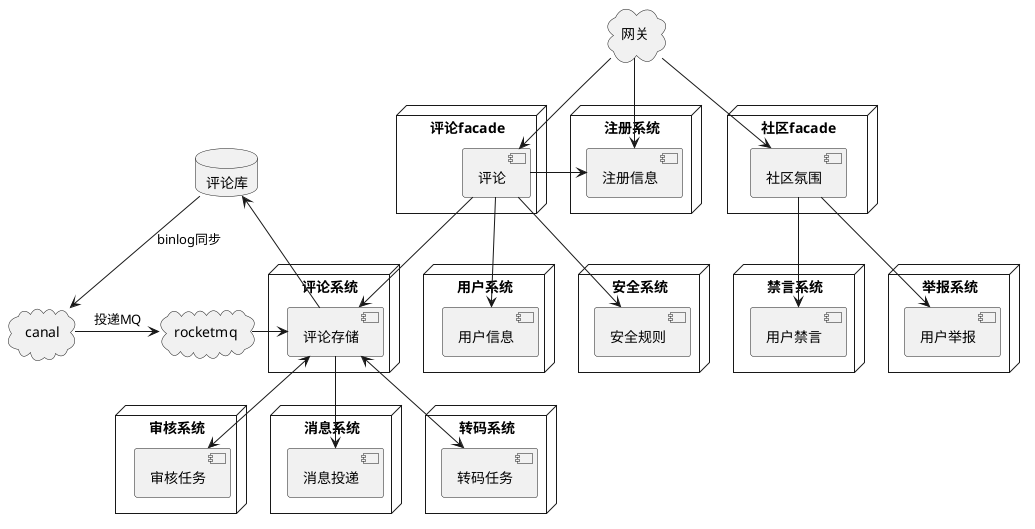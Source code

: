 @startuml

cloud rocketmq

cloud canal

cloud 网关

node "评论facade" {
     [评论]
}
node "评论系统" {
     [评论存储]
}

node "社区facade" {
     [社区氛围]
}

node "禁言系统" {
     [用户禁言]
}
node "举报系统" {
     [用户举报]
}

node "用户系统" {
     [用户信息]
}

node "注册系统" {
     [注册信息]
}

node "安全系统" {
    [安全规则]
}

node "审核系统" {
    [审核任务]
}

node "消息系统" {
    [消息投递]
}

node "转码系统" {
    [转码任务]
}

database 评论库

网关-->评论
网关-->注册信息
网关-->社区氛围
评论-right->注册信息
评论-->评论存储
评论-->安全规则
社区氛围-->用户举报
评论-->[用户信息]
社区氛围-->[用户禁言]
评论存储--> [消息投递]
评论存储<-->审核任务
评论存储<-->转码任务

评论库<--评论存储
评论库-->canal:binlog同步
canal-right->rocketmq:投递MQ
rocketmq-right->评论存储



@enduml